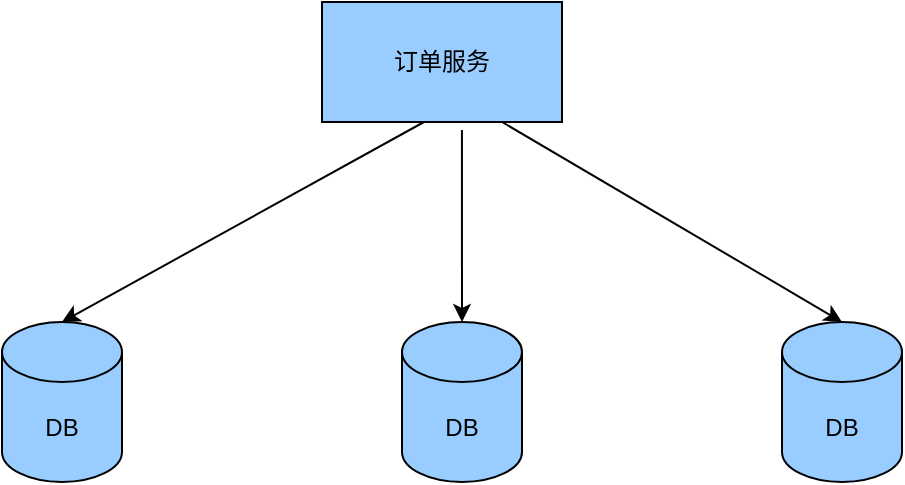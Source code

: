 <mxfile version="20.5.1" type="github"><diagram id="rfMYhohQq68-rVagmgSR" name="第 1 页"><mxGraphModel dx="868" dy="450" grid="1" gridSize="10" guides="1" tooltips="1" connect="1" arrows="1" fold="1" page="1" pageScale="1" pageWidth="827" pageHeight="1169" math="0" shadow="0"><root><mxCell id="0"/><mxCell id="1" parent="0"/><mxCell id="8_DOyfWtjZpgNaLmOrnF-1" value="订单服务" style="rounded=0;whiteSpace=wrap;html=1;fillColor=#99CCFF;" parent="1" vertex="1"><mxGeometry x="300" y="50" width="120" height="60" as="geometry"/></mxCell><mxCell id="8_DOyfWtjZpgNaLmOrnF-2" value="DB" style="shape=cylinder3;whiteSpace=wrap;html=1;boundedLbl=1;backgroundOutline=1;size=15;fillColor=#99CCFF;" parent="1" vertex="1"><mxGeometry x="140" y="210" width="60" height="80" as="geometry"/></mxCell><mxCell id="8_DOyfWtjZpgNaLmOrnF-3" value="DB" style="shape=cylinder3;whiteSpace=wrap;html=1;boundedLbl=1;backgroundOutline=1;size=15;fillColor=#99CCFF;" parent="1" vertex="1"><mxGeometry x="340" y="210" width="60" height="80" as="geometry"/></mxCell><mxCell id="8_DOyfWtjZpgNaLmOrnF-4" value="DB" style="shape=cylinder3;whiteSpace=wrap;html=1;boundedLbl=1;backgroundOutline=1;size=15;fillColor=#99CCFF;" parent="1" vertex="1"><mxGeometry x="530" y="210" width="60" height="80" as="geometry"/></mxCell><mxCell id="8_DOyfWtjZpgNaLmOrnF-5" value="" style="endArrow=classic;html=1;rounded=0;exitX=0.425;exitY=1;exitDx=0;exitDy=0;exitPerimeter=0;entryX=0.5;entryY=0;entryDx=0;entryDy=0;entryPerimeter=0;" parent="1" source="8_DOyfWtjZpgNaLmOrnF-1" target="8_DOyfWtjZpgNaLmOrnF-2" edge="1"><mxGeometry width="50" height="50" relative="1" as="geometry"><mxPoint x="420" y="190" as="sourcePoint"/><mxPoint x="470" y="140" as="targetPoint"/></mxGeometry></mxCell><mxCell id="8_DOyfWtjZpgNaLmOrnF-6" value="" style="endArrow=classic;html=1;rounded=0;exitX=0.583;exitY=1.067;exitDx=0;exitDy=0;entryX=0.5;entryY=0;entryDx=0;entryDy=0;entryPerimeter=0;exitPerimeter=0;" parent="1" source="8_DOyfWtjZpgNaLmOrnF-1" target="8_DOyfWtjZpgNaLmOrnF-3" edge="1"><mxGeometry width="50" height="50" relative="1" as="geometry"><mxPoint x="430" y="170" as="sourcePoint"/><mxPoint x="480" y="120" as="targetPoint"/></mxGeometry></mxCell><mxCell id="8_DOyfWtjZpgNaLmOrnF-7" value="" style="endArrow=classic;html=1;rounded=0;exitX=0.75;exitY=1;exitDx=0;exitDy=0;entryX=0.5;entryY=0;entryDx=0;entryDy=0;entryPerimeter=0;" parent="1" source="8_DOyfWtjZpgNaLmOrnF-1" target="8_DOyfWtjZpgNaLmOrnF-4" edge="1"><mxGeometry width="50" height="50" relative="1" as="geometry"><mxPoint x="420" y="180" as="sourcePoint"/><mxPoint x="470" y="130" as="targetPoint"/></mxGeometry></mxCell></root></mxGraphModel></diagram></mxfile>
